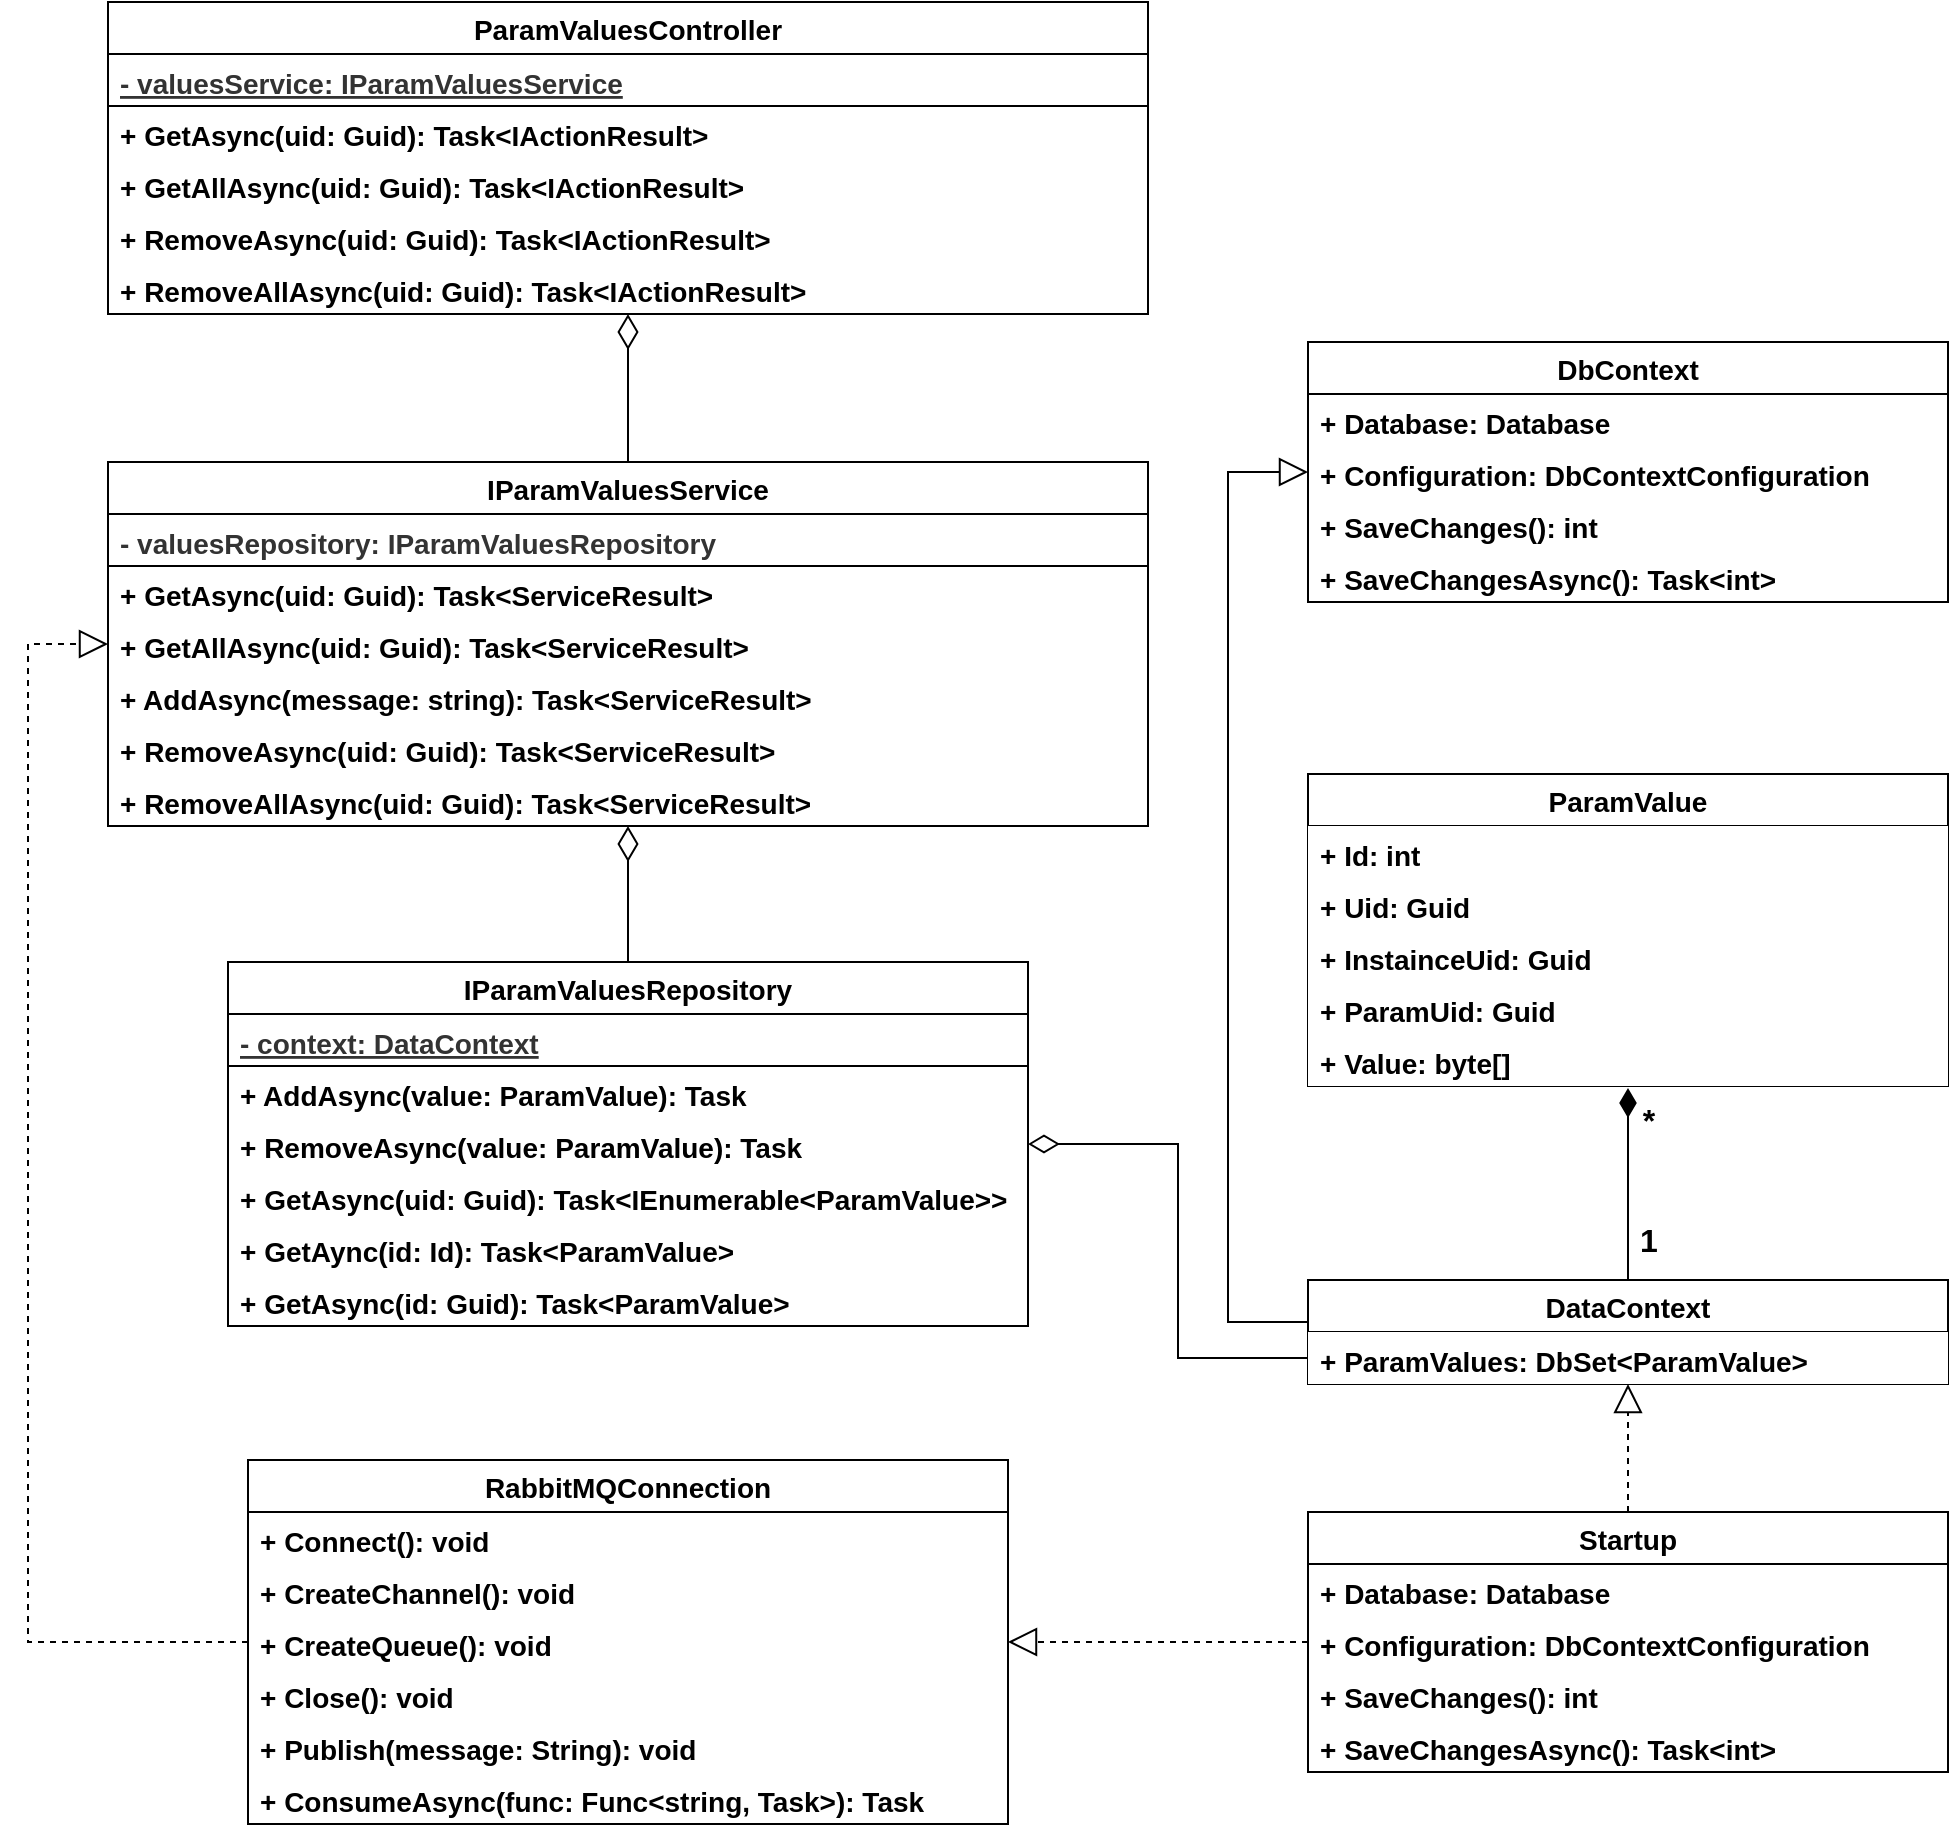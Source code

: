 <mxfile version="14.6.13" type="device"><diagram id="7_gvXvkW-Xf_Sy-OMR4_" name="Page-1"><mxGraphModel dx="2073" dy="1782" grid="1" gridSize="10" guides="1" tooltips="1" connect="1" arrows="1" fold="1" page="0" pageScale="1" pageWidth="827" pageHeight="1169" math="0" shadow="0"><root><mxCell id="0"/><mxCell id="1" parent="0"/><mxCell id="xaV4tCiz5OPvKNjIcxrJ-36" value="ParamValuesController" style="swimlane;fontStyle=1;childLayout=stackLayout;horizontal=1;startSize=26;horizontalStack=0;resizeParent=1;resizeParentMax=0;resizeLast=0;collapsible=1;marginBottom=0;fontSize=14;" parent="1" vertex="1"><mxGeometry x="-320" y="-490" width="520" height="156" as="geometry"/></mxCell><mxCell id="xaV4tCiz5OPvKNjIcxrJ-37" value="- valuesService: IParamValuesService" style="text;align=left;verticalAlign=top;spacingLeft=4;spacingRight=4;overflow=hidden;rotatable=0;points=[[0,0.5],[1,0.5]];portConstraint=eastwest;fontStyle=5;fontSize=14;rounded=0;fontColor=#333333;strokeColor=#000000;fillColor=#FFFFFF;" parent="xaV4tCiz5OPvKNjIcxrJ-36" vertex="1"><mxGeometry y="26" width="520" height="26" as="geometry"/></mxCell><mxCell id="xaV4tCiz5OPvKNjIcxrJ-79" value="+ GetAsync(uid: Guid): Task&lt;IActionResult&gt;" style="text;strokeColor=none;fillColor=none;align=left;verticalAlign=top;spacingLeft=4;spacingRight=4;overflow=hidden;rotatable=0;points=[[0,0.5],[1,0.5]];portConstraint=eastwest;fontStyle=1;fontSize=14;" parent="xaV4tCiz5OPvKNjIcxrJ-36" vertex="1"><mxGeometry y="52" width="520" height="26" as="geometry"/></mxCell><mxCell id="36hg_cchP5V8dcDMVid3-2" value="+ GetAllAsync(uid: Guid): Task&lt;IActionResult&gt;" style="text;strokeColor=none;fillColor=none;align=left;verticalAlign=top;spacingLeft=4;spacingRight=4;overflow=hidden;rotatable=0;points=[[0,0.5],[1,0.5]];portConstraint=eastwest;fontStyle=1;fontSize=14;" parent="xaV4tCiz5OPvKNjIcxrJ-36" vertex="1"><mxGeometry y="78" width="520" height="26" as="geometry"/></mxCell><mxCell id="36hg_cchP5V8dcDMVid3-5" value="+ RemoveAsync(uid: Guid): Task&lt;IActionResult&gt;" style="text;strokeColor=none;fillColor=none;align=left;verticalAlign=top;spacingLeft=4;spacingRight=4;overflow=hidden;rotatable=0;points=[[0,0.5],[1,0.5]];portConstraint=eastwest;fontStyle=1;fontSize=14;" parent="xaV4tCiz5OPvKNjIcxrJ-36" vertex="1"><mxGeometry y="104" width="520" height="26" as="geometry"/></mxCell><mxCell id="Nq4Tr9GWtCy1uhYFRPb7-21" value="+ RemoveAllAsync(uid: Guid): Task&lt;IActionResult&gt;" style="text;strokeColor=none;fillColor=none;align=left;verticalAlign=top;spacingLeft=4;spacingRight=4;overflow=hidden;rotatable=0;points=[[0,0.5],[1,0.5]];portConstraint=eastwest;fontStyle=1;fontSize=14;" vertex="1" parent="xaV4tCiz5OPvKNjIcxrJ-36"><mxGeometry y="130" width="520" height="26" as="geometry"/></mxCell><mxCell id="36hg_cchP5V8dcDMVid3-77" style="edgeStyle=orthogonalEdgeStyle;rounded=0;orthogonalLoop=1;jettySize=auto;html=1;exitX=0.5;exitY=0;exitDx=0;exitDy=0;fontSize=14;endArrow=diamondThin;endFill=0;startSize=6;endSize=15;fontStyle=1" parent="1" source="36hg_cchP5V8dcDMVid3-13" target="36hg_cchP5V8dcDMVid3-69" edge="1"><mxGeometry relative="1" as="geometry"/></mxCell><mxCell id="36hg_cchP5V8dcDMVid3-13" value="IParamValuesRepository" style="swimlane;fontStyle=1;childLayout=stackLayout;horizontal=1;startSize=26;horizontalStack=0;resizeParent=1;resizeParentMax=0;resizeLast=0;collapsible=1;marginBottom=0;fontSize=14;" parent="1" vertex="1"><mxGeometry x="-260" y="-10" width="400" height="182" as="geometry"/></mxCell><mxCell id="36hg_cchP5V8dcDMVid3-14" value="- context: DataContext" style="text;align=left;verticalAlign=top;spacingLeft=4;spacingRight=4;overflow=hidden;rotatable=0;points=[[0,0.5],[1,0.5]];portConstraint=eastwest;fontStyle=5;fontSize=14;rounded=0;fontColor=#333333;strokeColor=#000000;fillColor=#FFFFFF;" parent="36hg_cchP5V8dcDMVid3-13" vertex="1"><mxGeometry y="26" width="400" height="26" as="geometry"/></mxCell><mxCell id="36hg_cchP5V8dcDMVid3-15" value="+ AddAsync(value: ParamValue): Task" style="text;strokeColor=none;fillColor=none;align=left;verticalAlign=top;spacingLeft=4;spacingRight=4;overflow=hidden;rotatable=0;points=[[0,0.5],[1,0.5]];portConstraint=eastwest;fontStyle=1;fontSize=14;" parent="36hg_cchP5V8dcDMVid3-13" vertex="1"><mxGeometry y="52" width="400" height="26" as="geometry"/></mxCell><mxCell id="36hg_cchP5V8dcDMVid3-16" value="+ RemoveAsync(value: ParamValue): Task" style="text;strokeColor=none;fillColor=none;align=left;verticalAlign=top;spacingLeft=4;spacingRight=4;overflow=hidden;rotatable=0;points=[[0,0.5],[1,0.5]];portConstraint=eastwest;fontStyle=1;fontSize=14;" parent="36hg_cchP5V8dcDMVid3-13" vertex="1"><mxGeometry y="78" width="400" height="26" as="geometry"/></mxCell><mxCell id="7hW1HE7kKt6GjyyprhZj-4" value="+ GetAsync(uid: Guid): Task&lt;IEnumerable&lt;ParamValue&gt;&gt;" style="text;strokeColor=none;fillColor=none;align=left;verticalAlign=top;spacingLeft=4;spacingRight=4;overflow=hidden;rotatable=0;points=[[0,0.5],[1,0.5]];portConstraint=eastwest;fontStyle=1;fontSize=14;" parent="36hg_cchP5V8dcDMVid3-13" vertex="1"><mxGeometry y="104" width="400" height="26" as="geometry"/></mxCell><mxCell id="36hg_cchP5V8dcDMVid3-19" value="+ GetAync(id: Id): Task&lt;ParamValue&gt;" style="text;strokeColor=none;fillColor=none;align=left;verticalAlign=top;spacingLeft=4;spacingRight=4;overflow=hidden;rotatable=0;points=[[0,0.5],[1,0.5]];portConstraint=eastwest;fontStyle=1;fontSize=14;" parent="36hg_cchP5V8dcDMVid3-13" vertex="1"><mxGeometry y="130" width="400" height="26" as="geometry"/></mxCell><mxCell id="36hg_cchP5V8dcDMVid3-33" value="+ GetAsync(id: Guid): Task&lt;ParamValue&gt;" style="text;strokeColor=none;fillColor=none;align=left;verticalAlign=top;spacingLeft=4;spacingRight=4;overflow=hidden;rotatable=0;points=[[0,0.5],[1,0.5]];portConstraint=eastwest;fontStyle=1;fontSize=14;" parent="36hg_cchP5V8dcDMVid3-13" vertex="1"><mxGeometry y="156" width="400" height="26" as="geometry"/></mxCell><mxCell id="Nq4Tr9GWtCy1uhYFRPb7-15" style="edgeStyle=orthogonalEdgeStyle;rounded=0;orthogonalLoop=1;jettySize=auto;html=1;exitX=0;exitY=0.5;exitDx=0;exitDy=0;entryX=0;entryY=0.5;entryDx=0;entryDy=0;endArrow=block;endFill=0;endSize=12;" edge="1" parent="1" source="36hg_cchP5V8dcDMVid3-22" target="36hg_cchP5V8dcDMVid3-29"><mxGeometry relative="1" as="geometry"><Array as="points"><mxPoint x="280" y="170"/><mxPoint x="240" y="170"/><mxPoint x="240" y="-255"/></Array></mxGeometry></mxCell><mxCell id="Nq4Tr9GWtCy1uhYFRPb7-18" style="edgeStyle=orthogonalEdgeStyle;rounded=0;orthogonalLoop=1;jettySize=auto;html=1;exitX=0.5;exitY=0;exitDx=0;exitDy=0;entryX=0.5;entryY=1;entryDx=0;entryDy=0;endArrow=diamondThin;endFill=1;endSize=12;" edge="1" parent="1" source="36hg_cchP5V8dcDMVid3-20" target="36hg_cchP5V8dcDMVid3-36"><mxGeometry relative="1" as="geometry"/></mxCell><mxCell id="36hg_cchP5V8dcDMVid3-20" value="DataContext" style="swimlane;fontStyle=1;childLayout=stackLayout;horizontal=1;startSize=26;horizontalStack=0;resizeParent=1;resizeParentMax=0;resizeLast=0;collapsible=1;marginBottom=0;fontSize=14;" parent="1" vertex="1"><mxGeometry x="280" y="149" width="320" height="52" as="geometry"/></mxCell><mxCell id="36hg_cchP5V8dcDMVid3-22" value="+ ParamValues: DbSet&lt;ParamValue&gt;" style="text;align=left;verticalAlign=top;spacingLeft=4;spacingRight=4;overflow=hidden;rotatable=0;points=[[0,0.5],[1,0.5]];portConstraint=eastwest;fontStyle=1;fontSize=14;fillColor=#ffffff;" parent="36hg_cchP5V8dcDMVid3-20" vertex="1"><mxGeometry y="26" width="320" height="26" as="geometry"/></mxCell><mxCell id="36hg_cchP5V8dcDMVid3-27" value="DbContext" style="swimlane;fontStyle=1;childLayout=stackLayout;horizontal=1;startSize=26;horizontalStack=0;resizeParent=1;resizeParentMax=0;resizeLast=0;collapsible=1;marginBottom=0;fontSize=14;" parent="1" vertex="1"><mxGeometry x="280" y="-320" width="320" height="130" as="geometry"/></mxCell><mxCell id="36hg_cchP5V8dcDMVid3-28" value="+ Database: Database" style="text;strokeColor=none;fillColor=none;align=left;verticalAlign=top;spacingLeft=4;spacingRight=4;overflow=hidden;rotatable=0;points=[[0,0.5],[1,0.5]];portConstraint=eastwest;fontStyle=1;fontSize=14;" parent="36hg_cchP5V8dcDMVid3-27" vertex="1"><mxGeometry y="26" width="320" height="26" as="geometry"/></mxCell><mxCell id="36hg_cchP5V8dcDMVid3-29" value="+ Configuration: DbContextConfiguration" style="text;fillColor=none;align=left;verticalAlign=top;spacingLeft=4;spacingRight=4;overflow=hidden;rotatable=0;points=[[0,0.5],[1,0.5]];portConstraint=eastwest;fontStyle=1;fontSize=14;" parent="36hg_cchP5V8dcDMVid3-27" vertex="1"><mxGeometry y="52" width="320" height="26" as="geometry"/></mxCell><mxCell id="36hg_cchP5V8dcDMVid3-34" value="+ SaveChanges(): int" style="text;strokeColor=none;fillColor=none;align=left;verticalAlign=top;spacingLeft=4;spacingRight=4;overflow=hidden;rotatable=0;points=[[0,0.5],[1,0.5]];portConstraint=eastwest;fontStyle=1;fontSize=14;" parent="36hg_cchP5V8dcDMVid3-27" vertex="1"><mxGeometry y="78" width="320" height="26" as="geometry"/></mxCell><mxCell id="36hg_cchP5V8dcDMVid3-35" value="+ SaveChangesAsync(): Task&lt;int&gt;" style="text;strokeColor=none;fillColor=none;align=left;verticalAlign=top;spacingLeft=4;spacingRight=4;overflow=hidden;rotatable=0;points=[[0,0.5],[1,0.5]];portConstraint=eastwest;fontStyle=1;fontSize=14;" parent="36hg_cchP5V8dcDMVid3-27" vertex="1"><mxGeometry y="104" width="320" height="26" as="geometry"/></mxCell><mxCell id="36hg_cchP5V8dcDMVid3-36" value="ParamValue" style="swimlane;fontStyle=1;childLayout=stackLayout;horizontal=1;startSize=26;horizontalStack=0;resizeParent=1;resizeParentMax=0;resizeLast=0;collapsible=1;marginBottom=0;fontSize=14;perimeterSpacing=1;" parent="1" vertex="1"><mxGeometry x="280" y="-104" width="320" height="156" as="geometry"/></mxCell><mxCell id="36hg_cchP5V8dcDMVid3-37" value="+ Id: int" style="text;align=left;verticalAlign=top;spacingLeft=4;spacingRight=4;overflow=hidden;rotatable=0;points=[[0,0.5],[1,0.5]];portConstraint=eastwest;fontStyle=1;fontSize=14;fillColor=#ffffff;" parent="36hg_cchP5V8dcDMVid3-36" vertex="1"><mxGeometry y="26" width="320" height="26" as="geometry"/></mxCell><mxCell id="36hg_cchP5V8dcDMVid3-38" value="+ Uid: Guid" style="text;align=left;verticalAlign=top;spacingLeft=4;spacingRight=4;overflow=hidden;rotatable=0;points=[[0,0.5],[1,0.5]];portConstraint=eastwest;fontStyle=1;fontSize=14;fillColor=#ffffff;" parent="36hg_cchP5V8dcDMVid3-36" vertex="1"><mxGeometry y="52" width="320" height="26" as="geometry"/></mxCell><mxCell id="Nq4Tr9GWtCy1uhYFRPb7-23" value="+ InstainceUid: Guid" style="text;align=left;verticalAlign=top;spacingLeft=4;spacingRight=4;overflow=hidden;rotatable=0;points=[[0,0.5],[1,0.5]];portConstraint=eastwest;fontStyle=1;fontSize=14;fillColor=#ffffff;" vertex="1" parent="36hg_cchP5V8dcDMVid3-36"><mxGeometry y="78" width="320" height="26" as="geometry"/></mxCell><mxCell id="7hW1HE7kKt6GjyyprhZj-5" value="+ ParamUid: Guid" style="text;align=left;verticalAlign=top;spacingLeft=4;spacingRight=4;overflow=hidden;rotatable=0;points=[[0,0.5],[1,0.5]];portConstraint=eastwest;fontStyle=1;fontSize=14;fillColor=#ffffff;" parent="36hg_cchP5V8dcDMVid3-36" vertex="1"><mxGeometry y="104" width="320" height="26" as="geometry"/></mxCell><mxCell id="36hg_cchP5V8dcDMVid3-41" value="+ Value: byte[]" style="text;align=left;verticalAlign=top;spacingLeft=4;spacingRight=4;overflow=hidden;rotatable=0;points=[[0,0.5],[1,0.5]];portConstraint=eastwest;fontStyle=1;fontSize=14;fillColor=#ffffff;" parent="36hg_cchP5V8dcDMVid3-36" vertex="1"><mxGeometry y="130" width="320" height="26" as="geometry"/></mxCell><mxCell id="36hg_cchP5V8dcDMVid3-76" style="edgeStyle=orthogonalEdgeStyle;rounded=0;orthogonalLoop=1;jettySize=auto;html=1;exitX=0.5;exitY=0;exitDx=0;exitDy=0;fontSize=14;endArrow=diamondThin;endFill=0;startSize=6;endSize=15;fontStyle=1" parent="1" source="36hg_cchP5V8dcDMVid3-69" target="xaV4tCiz5OPvKNjIcxrJ-36" edge="1"><mxGeometry relative="1" as="geometry"/></mxCell><mxCell id="36hg_cchP5V8dcDMVid3-69" value="IParamValuesService" style="swimlane;fontStyle=1;childLayout=stackLayout;horizontal=1;startSize=26;horizontalStack=0;resizeParent=1;resizeParentMax=0;resizeLast=0;collapsible=1;marginBottom=0;fontSize=14;" parent="1" vertex="1"><mxGeometry x="-320" y="-260" width="520" height="182" as="geometry"/></mxCell><mxCell id="36hg_cchP5V8dcDMVid3-70" value="- valuesRepository: IParamValuesRepository" style="text;align=left;verticalAlign=top;spacingLeft=4;spacingRight=4;overflow=hidden;rotatable=0;points=[[0,0.5],[1,0.5]];portConstraint=eastwest;fontStyle=1;fontSize=14;rounded=0;fontColor=#333333;strokeColor=#000000;fillColor=#FFFFFF;" parent="36hg_cchP5V8dcDMVid3-69" vertex="1"><mxGeometry y="26" width="520" height="26" as="geometry"/></mxCell><mxCell id="36hg_cchP5V8dcDMVid3-71" value="+ GetAsync(uid: Guid): Task&lt;ServiceResult&gt;" style="text;strokeColor=none;fillColor=none;align=left;verticalAlign=top;spacingLeft=4;spacingRight=4;overflow=hidden;rotatable=0;points=[[0,0.5],[1,0.5]];portConstraint=eastwest;fontStyle=1;fontSize=14;" parent="36hg_cchP5V8dcDMVid3-69" vertex="1"><mxGeometry y="52" width="520" height="26" as="geometry"/></mxCell><mxCell id="36hg_cchP5V8dcDMVid3-159" value="+ GetAllAsync(uid: Guid): Task&lt;ServiceResult&gt;" style="text;strokeColor=none;fillColor=none;align=left;verticalAlign=top;spacingLeft=4;spacingRight=4;overflow=hidden;rotatable=0;points=[[0,0.5],[1,0.5]];portConstraint=eastwest;fontStyle=1;fontSize=14;" parent="36hg_cchP5V8dcDMVid3-69" vertex="1"><mxGeometry y="78" width="520" height="26" as="geometry"/></mxCell><mxCell id="Nq4Tr9GWtCy1uhYFRPb7-24" value="+ AddAsync(message: string): Task&lt;ServiceResult&gt;" style="text;strokeColor=none;fillColor=none;align=left;verticalAlign=top;spacingLeft=4;spacingRight=4;overflow=hidden;rotatable=0;points=[[0,0.5],[1,0.5]];portConstraint=eastwest;fontStyle=1;fontSize=14;" vertex="1" parent="36hg_cchP5V8dcDMVid3-69"><mxGeometry y="104" width="520" height="26" as="geometry"/></mxCell><mxCell id="36hg_cchP5V8dcDMVid3-75" value="+ RemoveAsync(uid: Guid): Task&lt;ServiceResult&gt;" style="text;strokeColor=none;fillColor=none;align=left;verticalAlign=top;spacingLeft=4;spacingRight=4;overflow=hidden;rotatable=0;points=[[0,0.5],[1,0.5]];portConstraint=eastwest;fontStyle=1;fontSize=14;" parent="36hg_cchP5V8dcDMVid3-69" vertex="1"><mxGeometry y="130" width="520" height="26" as="geometry"/></mxCell><mxCell id="Nq4Tr9GWtCy1uhYFRPb7-22" value="+ RemoveAllAsync(uid: Guid): Task&lt;ServiceResult&gt;" style="text;strokeColor=none;fillColor=none;align=left;verticalAlign=top;spacingLeft=4;spacingRight=4;overflow=hidden;rotatable=0;points=[[0,0.5],[1,0.5]];portConstraint=eastwest;fontStyle=1;fontSize=14;" vertex="1" parent="36hg_cchP5V8dcDMVid3-69"><mxGeometry y="156" width="520" height="26" as="geometry"/></mxCell><mxCell id="Nq4Tr9GWtCy1uhYFRPb7-1" value="RabbitMQConnection" style="swimlane;fontStyle=1;childLayout=stackLayout;horizontal=1;startSize=26;horizontalStack=0;resizeParent=1;resizeParentMax=0;resizeLast=0;collapsible=1;marginBottom=0;fontSize=14;" vertex="1" parent="1"><mxGeometry x="-250" y="239" width="380" height="182" as="geometry"/></mxCell><mxCell id="Nq4Tr9GWtCy1uhYFRPb7-2" value="+ Connect(): void" style="text;strokeColor=none;fillColor=none;align=left;verticalAlign=top;spacingLeft=4;spacingRight=4;overflow=hidden;rotatable=0;points=[[0,0.5],[1,0.5]];portConstraint=eastwest;fontStyle=1;fontSize=14;" vertex="1" parent="Nq4Tr9GWtCy1uhYFRPb7-1"><mxGeometry y="26" width="380" height="26" as="geometry"/></mxCell><mxCell id="Nq4Tr9GWtCy1uhYFRPb7-3" value="+ CreateChannel(): void" style="text;fillColor=none;align=left;verticalAlign=top;spacingLeft=4;spacingRight=4;overflow=hidden;rotatable=0;points=[[0,0.5],[1,0.5]];portConstraint=eastwest;fontStyle=1;fontSize=14;" vertex="1" parent="Nq4Tr9GWtCy1uhYFRPb7-1"><mxGeometry y="52" width="380" height="26" as="geometry"/></mxCell><mxCell id="Nq4Tr9GWtCy1uhYFRPb7-4" value="+ CreateQueue(): void" style="text;strokeColor=none;fillColor=none;align=left;verticalAlign=top;spacingLeft=4;spacingRight=4;overflow=hidden;rotatable=0;points=[[0,0.5],[1,0.5]];portConstraint=eastwest;fontStyle=1;fontSize=14;" vertex="1" parent="Nq4Tr9GWtCy1uhYFRPb7-1"><mxGeometry y="78" width="380" height="26" as="geometry"/></mxCell><mxCell id="Nq4Tr9GWtCy1uhYFRPb7-5" value="+ Close(): void" style="text;strokeColor=none;fillColor=none;align=left;verticalAlign=top;spacingLeft=4;spacingRight=4;overflow=hidden;rotatable=0;points=[[0,0.5],[1,0.5]];portConstraint=eastwest;fontStyle=1;fontSize=14;" vertex="1" parent="Nq4Tr9GWtCy1uhYFRPb7-1"><mxGeometry y="104" width="380" height="26" as="geometry"/></mxCell><mxCell id="Nq4Tr9GWtCy1uhYFRPb7-6" value="+ Publish(message: String): void" style="text;strokeColor=none;fillColor=none;align=left;verticalAlign=top;spacingLeft=4;spacingRight=4;overflow=hidden;rotatable=0;points=[[0,0.5],[1,0.5]];portConstraint=eastwest;fontStyle=1;fontSize=14;" vertex="1" parent="Nq4Tr9GWtCy1uhYFRPb7-1"><mxGeometry y="130" width="380" height="26" as="geometry"/></mxCell><mxCell id="Nq4Tr9GWtCy1uhYFRPb7-7" value="+ ConsumeAsync(func: Func&lt;string, Task&gt;): Task" style="text;strokeColor=none;fillColor=none;align=left;verticalAlign=top;spacingLeft=4;spacingRight=4;overflow=hidden;rotatable=0;points=[[0,0.5],[1,0.5]];portConstraint=eastwest;fontStyle=1;fontSize=14;" vertex="1" parent="Nq4Tr9GWtCy1uhYFRPb7-1"><mxGeometry y="156" width="380" height="26" as="geometry"/></mxCell><mxCell id="Nq4Tr9GWtCy1uhYFRPb7-16" style="edgeStyle=orthogonalEdgeStyle;rounded=0;orthogonalLoop=1;jettySize=auto;html=1;exitX=0.5;exitY=0;exitDx=0;exitDy=0;endArrow=block;endFill=0;endSize=12;dashed=1;" edge="1" parent="1" source="Nq4Tr9GWtCy1uhYFRPb7-8" target="36hg_cchP5V8dcDMVid3-20"><mxGeometry relative="1" as="geometry"/></mxCell><mxCell id="Nq4Tr9GWtCy1uhYFRPb7-17" style="edgeStyle=orthogonalEdgeStyle;rounded=0;orthogonalLoop=1;jettySize=auto;html=1;exitX=0;exitY=0.5;exitDx=0;exitDy=0;endArrow=block;endFill=0;endSize=12;dashed=1;" edge="1" parent="1" source="Nq4Tr9GWtCy1uhYFRPb7-10" target="Nq4Tr9GWtCy1uhYFRPb7-1"><mxGeometry relative="1" as="geometry"/></mxCell><mxCell id="Nq4Tr9GWtCy1uhYFRPb7-8" value="Startup" style="swimlane;fontStyle=1;childLayout=stackLayout;horizontal=1;startSize=26;horizontalStack=0;resizeParent=1;resizeParentMax=0;resizeLast=0;collapsible=1;marginBottom=0;fontSize=14;" vertex="1" parent="1"><mxGeometry x="280" y="265" width="320" height="130" as="geometry"/></mxCell><mxCell id="Nq4Tr9GWtCy1uhYFRPb7-9" value="+ Database: Database" style="text;strokeColor=none;fillColor=none;align=left;verticalAlign=top;spacingLeft=4;spacingRight=4;overflow=hidden;rotatable=0;points=[[0,0.5],[1,0.5]];portConstraint=eastwest;fontStyle=1;fontSize=14;" vertex="1" parent="Nq4Tr9GWtCy1uhYFRPb7-8"><mxGeometry y="26" width="320" height="26" as="geometry"/></mxCell><mxCell id="Nq4Tr9GWtCy1uhYFRPb7-10" value="+ Configuration: DbContextConfiguration" style="text;fillColor=none;align=left;verticalAlign=top;spacingLeft=4;spacingRight=4;overflow=hidden;rotatable=0;points=[[0,0.5],[1,0.5]];portConstraint=eastwest;fontStyle=1;fontSize=14;" vertex="1" parent="Nq4Tr9GWtCy1uhYFRPb7-8"><mxGeometry y="52" width="320" height="26" as="geometry"/></mxCell><mxCell id="Nq4Tr9GWtCy1uhYFRPb7-11" value="+ SaveChanges(): int" style="text;strokeColor=none;fillColor=none;align=left;verticalAlign=top;spacingLeft=4;spacingRight=4;overflow=hidden;rotatable=0;points=[[0,0.5],[1,0.5]];portConstraint=eastwest;fontStyle=1;fontSize=14;" vertex="1" parent="Nq4Tr9GWtCy1uhYFRPb7-8"><mxGeometry y="78" width="320" height="26" as="geometry"/></mxCell><mxCell id="Nq4Tr9GWtCy1uhYFRPb7-12" value="+ SaveChangesAsync(): Task&lt;int&gt;" style="text;strokeColor=none;fillColor=none;align=left;verticalAlign=top;spacingLeft=4;spacingRight=4;overflow=hidden;rotatable=0;points=[[0,0.5],[1,0.5]];portConstraint=eastwest;fontStyle=1;fontSize=14;" vertex="1" parent="Nq4Tr9GWtCy1uhYFRPb7-8"><mxGeometry y="104" width="320" height="26" as="geometry"/></mxCell><mxCell id="Nq4Tr9GWtCy1uhYFRPb7-19" value="&lt;font style=&quot;font-size: 16px&quot;&gt;&lt;b&gt;*&lt;/b&gt;&lt;/font&gt;" style="text;html=1;align=center;verticalAlign=middle;resizable=0;points=[];autosize=1;strokeColor=none;" vertex="1" parent="1"><mxGeometry x="440" y="59" width="20" height="20" as="geometry"/></mxCell><mxCell id="Nq4Tr9GWtCy1uhYFRPb7-20" value="&lt;font style=&quot;font-size: 16px&quot;&gt;&lt;b&gt;1&lt;/b&gt;&lt;/font&gt;" style="text;html=1;align=center;verticalAlign=middle;resizable=0;points=[];autosize=1;strokeColor=none;" vertex="1" parent="1"><mxGeometry x="440" y="119" width="20" height="20" as="geometry"/></mxCell><mxCell id="Nq4Tr9GWtCy1uhYFRPb7-25" style="edgeStyle=orthogonalEdgeStyle;rounded=0;orthogonalLoop=1;jettySize=auto;html=1;exitX=0;exitY=0.5;exitDx=0;exitDy=0;endArrow=block;endFill=0;endSize=12;dashed=1;" edge="1" parent="1" source="Nq4Tr9GWtCy1uhYFRPb7-4" target="36hg_cchP5V8dcDMVid3-69"><mxGeometry relative="1" as="geometry"><Array as="points"><mxPoint x="-360" y="330"/><mxPoint x="-360" y="-169"/></Array></mxGeometry></mxCell><mxCell id="Nq4Tr9GWtCy1uhYFRPb7-28" style="edgeStyle=orthogonalEdgeStyle;rounded=0;orthogonalLoop=1;jettySize=auto;html=1;exitX=0;exitY=0.5;exitDx=0;exitDy=0;entryX=1;entryY=0.5;entryDx=0;entryDy=0;startArrow=none;startFill=0;endArrow=diamondThin;endFill=0;endSize=13;sourcePerimeterSpacing=6;targetPerimeterSpacing=18;" edge="1" parent="1" source="36hg_cchP5V8dcDMVid3-22" target="36hg_cchP5V8dcDMVid3-16"><mxGeometry relative="1" as="geometry"/></mxCell></root></mxGraphModel></diagram></mxfile>
